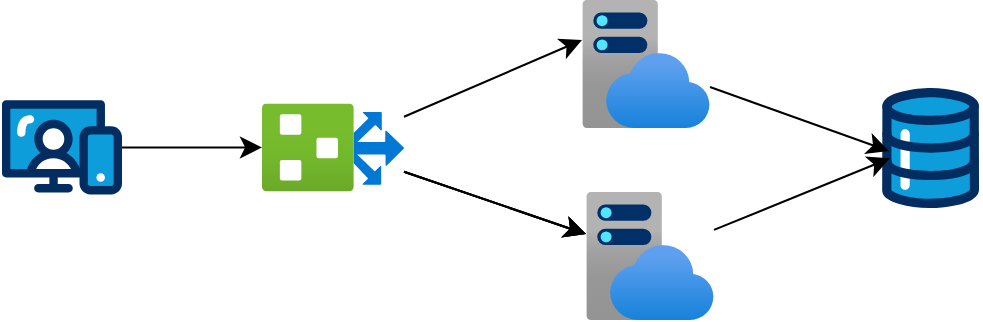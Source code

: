 <mxfile version="23.1.5" type="github">
  <diagram id="C5RBs43oDa-KdzZeNtuy" name="Page-1">
    <mxGraphModel dx="625" dy="742" grid="1" gridSize="10" guides="1" tooltips="1" connect="1" arrows="1" fold="1" page="1" pageScale="1" pageWidth="827" pageHeight="1169" math="0" shadow="0">
      <root>
        <mxCell id="WIyWlLk6GJQsqaUBKTNV-0" />
        <mxCell id="WIyWlLk6GJQsqaUBKTNV-1" parent="WIyWlLk6GJQsqaUBKTNV-0" />
        <mxCell id="jFERRLt0U-ceiTPz3YiU-5" value="" style="edgeStyle=none;curved=1;rounded=0;orthogonalLoop=1;jettySize=auto;html=1;fontSize=12;startSize=8;endSize=8;" edge="1" parent="WIyWlLk6GJQsqaUBKTNV-1" source="jFERRLt0U-ceiTPz3YiU-0" target="jFERRLt0U-ceiTPz3YiU-2">
          <mxGeometry relative="1" as="geometry" />
        </mxCell>
        <mxCell id="jFERRLt0U-ceiTPz3YiU-0" value="" style="verticalLabelPosition=bottom;aspect=fixed;html=1;shape=mxgraph.salesforce.web;" vertex="1" parent="WIyWlLk6GJQsqaUBKTNV-1">
          <mxGeometry x="90" y="240" width="60" height="47.4" as="geometry" />
        </mxCell>
        <mxCell id="jFERRLt0U-ceiTPz3YiU-1" value="" style="verticalLabelPosition=bottom;aspect=fixed;html=1;shape=mxgraph.salesforce.data;" vertex="1" parent="WIyWlLk6GJQsqaUBKTNV-1">
          <mxGeometry x="530" y="234" width="48.6" height="60" as="geometry" />
        </mxCell>
        <mxCell id="jFERRLt0U-ceiTPz3YiU-6" value="" style="edgeStyle=none;curved=1;rounded=0;orthogonalLoop=1;jettySize=auto;html=1;fontSize=12;startSize=8;endSize=8;" edge="1" parent="WIyWlLk6GJQsqaUBKTNV-1" source="jFERRLt0U-ceiTPz3YiU-2" target="jFERRLt0U-ceiTPz3YiU-4">
          <mxGeometry relative="1" as="geometry" />
        </mxCell>
        <mxCell id="jFERRLt0U-ceiTPz3YiU-7" value="" style="edgeStyle=none;curved=1;rounded=0;orthogonalLoop=1;jettySize=auto;html=1;fontSize=12;startSize=8;endSize=8;" edge="1" parent="WIyWlLk6GJQsqaUBKTNV-1" source="jFERRLt0U-ceiTPz3YiU-2" target="jFERRLt0U-ceiTPz3YiU-4">
          <mxGeometry relative="1" as="geometry" />
        </mxCell>
        <mxCell id="jFERRLt0U-ceiTPz3YiU-8" value="" style="edgeStyle=none;curved=1;rounded=0;orthogonalLoop=1;jettySize=auto;html=1;fontSize=12;startSize=8;endSize=8;" edge="1" parent="WIyWlLk6GJQsqaUBKTNV-1" source="jFERRLt0U-ceiTPz3YiU-2" target="jFERRLt0U-ceiTPz3YiU-4">
          <mxGeometry relative="1" as="geometry" />
        </mxCell>
        <mxCell id="jFERRLt0U-ceiTPz3YiU-2" value="" style="image;aspect=fixed;html=1;points=[];align=center;fontSize=12;image=img/lib/azure2/networking/Route_Filters.svg;" vertex="1" parent="WIyWlLk6GJQsqaUBKTNV-1">
          <mxGeometry x="220" y="241.7" width="71" height="44" as="geometry" />
        </mxCell>
        <mxCell id="jFERRLt0U-ceiTPz3YiU-3" value="" style="image;aspect=fixed;html=1;points=[];align=center;fontSize=12;image=img/lib/azure2/app_services/App_Service_Plans.svg;" vertex="1" parent="WIyWlLk6GJQsqaUBKTNV-1">
          <mxGeometry x="380" y="190" width="64" height="64" as="geometry" />
        </mxCell>
        <mxCell id="jFERRLt0U-ceiTPz3YiU-4" value="" style="image;aspect=fixed;html=1;points=[];align=center;fontSize=12;image=img/lib/azure2/app_services/App_Service_Plans.svg;" vertex="1" parent="WIyWlLk6GJQsqaUBKTNV-1">
          <mxGeometry x="382" y="286" width="64" height="64" as="geometry" />
        </mxCell>
        <mxCell id="jFERRLt0U-ceiTPz3YiU-9" style="edgeStyle=none;curved=1;rounded=0;orthogonalLoop=1;jettySize=auto;html=1;entryX=0;entryY=0.313;entryDx=0;entryDy=0;entryPerimeter=0;fontSize=12;startSize=8;endSize=8;" edge="1" parent="WIyWlLk6GJQsqaUBKTNV-1" source="jFERRLt0U-ceiTPz3YiU-2" target="jFERRLt0U-ceiTPz3YiU-3">
          <mxGeometry relative="1" as="geometry" />
        </mxCell>
        <mxCell id="jFERRLt0U-ceiTPz3YiU-10" style="edgeStyle=none;curved=1;rounded=0;orthogonalLoop=1;jettySize=auto;html=1;fontSize=12;startSize=8;endSize=8;entryX=0.07;entryY=0.526;entryDx=0;entryDy=0;entryPerimeter=0;" edge="1" parent="WIyWlLk6GJQsqaUBKTNV-1" source="jFERRLt0U-ceiTPz3YiU-3" target="jFERRLt0U-ceiTPz3YiU-1">
          <mxGeometry relative="1" as="geometry">
            <mxPoint x="530" y="270" as="targetPoint" />
          </mxGeometry>
        </mxCell>
        <mxCell id="jFERRLt0U-ceiTPz3YiU-11" style="edgeStyle=none;curved=1;rounded=0;orthogonalLoop=1;jettySize=auto;html=1;entryX=0.079;entryY=0.586;entryDx=0;entryDy=0;entryPerimeter=0;fontSize=12;startSize=8;endSize=8;" edge="1" parent="WIyWlLk6GJQsqaUBKTNV-1" source="jFERRLt0U-ceiTPz3YiU-4" target="jFERRLt0U-ceiTPz3YiU-1">
          <mxGeometry relative="1" as="geometry" />
        </mxCell>
      </root>
    </mxGraphModel>
  </diagram>
</mxfile>
